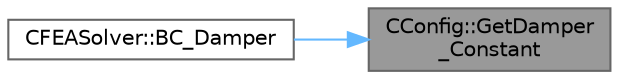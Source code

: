 digraph "CConfig::GetDamper_Constant"
{
 // LATEX_PDF_SIZE
  bgcolor="transparent";
  edge [fontname=Helvetica,fontsize=10,labelfontname=Helvetica,labelfontsize=10];
  node [fontname=Helvetica,fontsize=10,shape=box,height=0.2,width=0.4];
  rankdir="RL";
  Node1 [id="Node000001",label="CConfig::GetDamper\l_Constant",height=0.2,width=0.4,color="gray40", fillcolor="grey60", style="filled", fontcolor="black",tooltip="Get the constant value at a damper boundary."];
  Node1 -> Node2 [id="edge1_Node000001_Node000002",dir="back",color="steelblue1",style="solid",tooltip=" "];
  Node2 [id="Node000002",label="CFEASolver::BC_Damper",height=0.2,width=0.4,color="grey40", fillcolor="white", style="filled",URL="$classCFEASolver.html#a2408c14aaa19a50a8bfaa85668ddf1c8",tooltip="Impose a damping load."];
}
